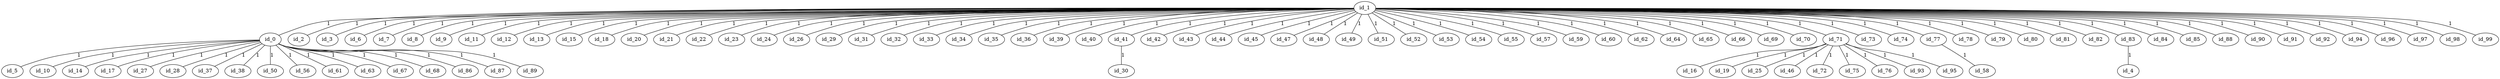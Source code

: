 graph GR{
id_0;
id_1;
id_2;
id_3;
id_4;
id_5;
id_6;
id_7;
id_8;
id_9;
id_10;
id_11;
id_12;
id_13;
id_14;
id_15;
id_16;
id_17;
id_18;
id_19;
id_20;
id_21;
id_22;
id_23;
id_24;
id_25;
id_26;
id_27;
id_28;
id_29;
id_30;
id_31;
id_32;
id_33;
id_34;
id_35;
id_36;
id_37;
id_38;
id_39;
id_40;
id_41;
id_42;
id_43;
id_44;
id_45;
id_46;
id_47;
id_48;
id_49;
id_50;
id_51;
id_52;
id_53;
id_54;
id_55;
id_56;
id_57;
id_58;
id_59;
id_60;
id_61;
id_62;
id_63;
id_64;
id_65;
id_66;
id_67;
id_68;
id_69;
id_70;
id_71;
id_72;
id_73;
id_74;
id_75;
id_76;
id_77;
id_78;
id_79;
id_80;
id_81;
id_82;
id_83;
id_84;
id_85;
id_86;
id_87;
id_88;
id_89;
id_90;
id_91;
id_92;
id_93;
id_94;
id_95;
id_96;
id_97;
id_98;
id_99;
id_1--id_0[label=1];
id_1--id_71[label=1];
id_1--id_41[label=1];
id_1--id_83[label=1];
id_1--id_3[label=1];
id_1--id_77[label=1];
id_1--id_34[label=1];
id_1--id_29[label=1];
id_1--id_73[label=1];
id_1--id_92[label=1];
id_1--id_69[label=1];
id_1--id_51[label=1];
id_1--id_13[label=1];
id_1--id_35[label=1];
id_1--id_90[label=1];
id_1--id_43[label=1];
id_1--id_31[label=1];
id_1--id_78[label=1];
id_1--id_81[label=1];
id_1--id_88[label=1];
id_1--id_65[label=1];
id_1--id_99[label=1];
id_1--id_64[label=1];
id_1--id_53[label=1];
id_1--id_20[label=1];
id_1--id_36[label=1];
id_1--id_32[label=1];
id_1--id_98[label=1];
id_1--id_24[label=1];
id_1--id_26[label=1];
id_1--id_82[label=1];
id_1--id_23[label=1];
id_1--id_97[label=1];
id_1--id_21[label=1];
id_1--id_91[label=1];
id_1--id_59[label=1];
id_1--id_39[label=1];
id_1--id_2[label=1];
id_1--id_52[label=1];
id_1--id_54[label=1];
id_1--id_80[label=1];
id_1--id_84[label=1];
id_1--id_74[label=1];
id_1--id_66[label=1];
id_1--id_22[label=1];
id_1--id_15[label=1];
id_1--id_6[label=1];
id_1--id_7[label=1];
id_1--id_8[label=1];
id_1--id_9[label=1];
id_1--id_11[label=1];
id_1--id_12[label=1];
id_1--id_18[label=1];
id_1--id_33[label=1];
id_1--id_40[label=1];
id_1--id_42[label=1];
id_1--id_44[label=1];
id_1--id_45[label=1];
id_1--id_47[label=1];
id_1--id_48[label=1];
id_1--id_49[label=1];
id_1--id_55[label=1];
id_1--id_57[label=1];
id_1--id_60[label=1];
id_1--id_62[label=1];
id_1--id_70[label=1];
id_1--id_79[label=1];
id_1--id_85[label=1];
id_1--id_94[label=1];
id_1--id_96[label=1];
id_0--id_67[label=1];
id_0--id_50[label=1];
id_0--id_38[label=1];
id_0--id_17[label=1];
id_0--id_68[label=1];
id_0--id_61[label=1];
id_0--id_14[label=1];
id_0--id_86[label=1];
id_0--id_27[label=1];
id_0--id_87[label=1];
id_0--id_89[label=1];
id_0--id_5[label=1];
id_0--id_10[label=1];
id_0--id_28[label=1];
id_0--id_37[label=1];
id_0--id_56[label=1];
id_0--id_63[label=1];
id_71--id_16[label=1];
id_71--id_25[label=1];
id_71--id_46[label=1];
id_71--id_19[label=1];
id_71--id_76[label=1];
id_71--id_72[label=1];
id_71--id_75[label=1];
id_71--id_93[label=1];
id_71--id_95[label=1];
id_41--id_30[label=1];
id_83--id_4[label=1];
id_77--id_58[label=1];
}